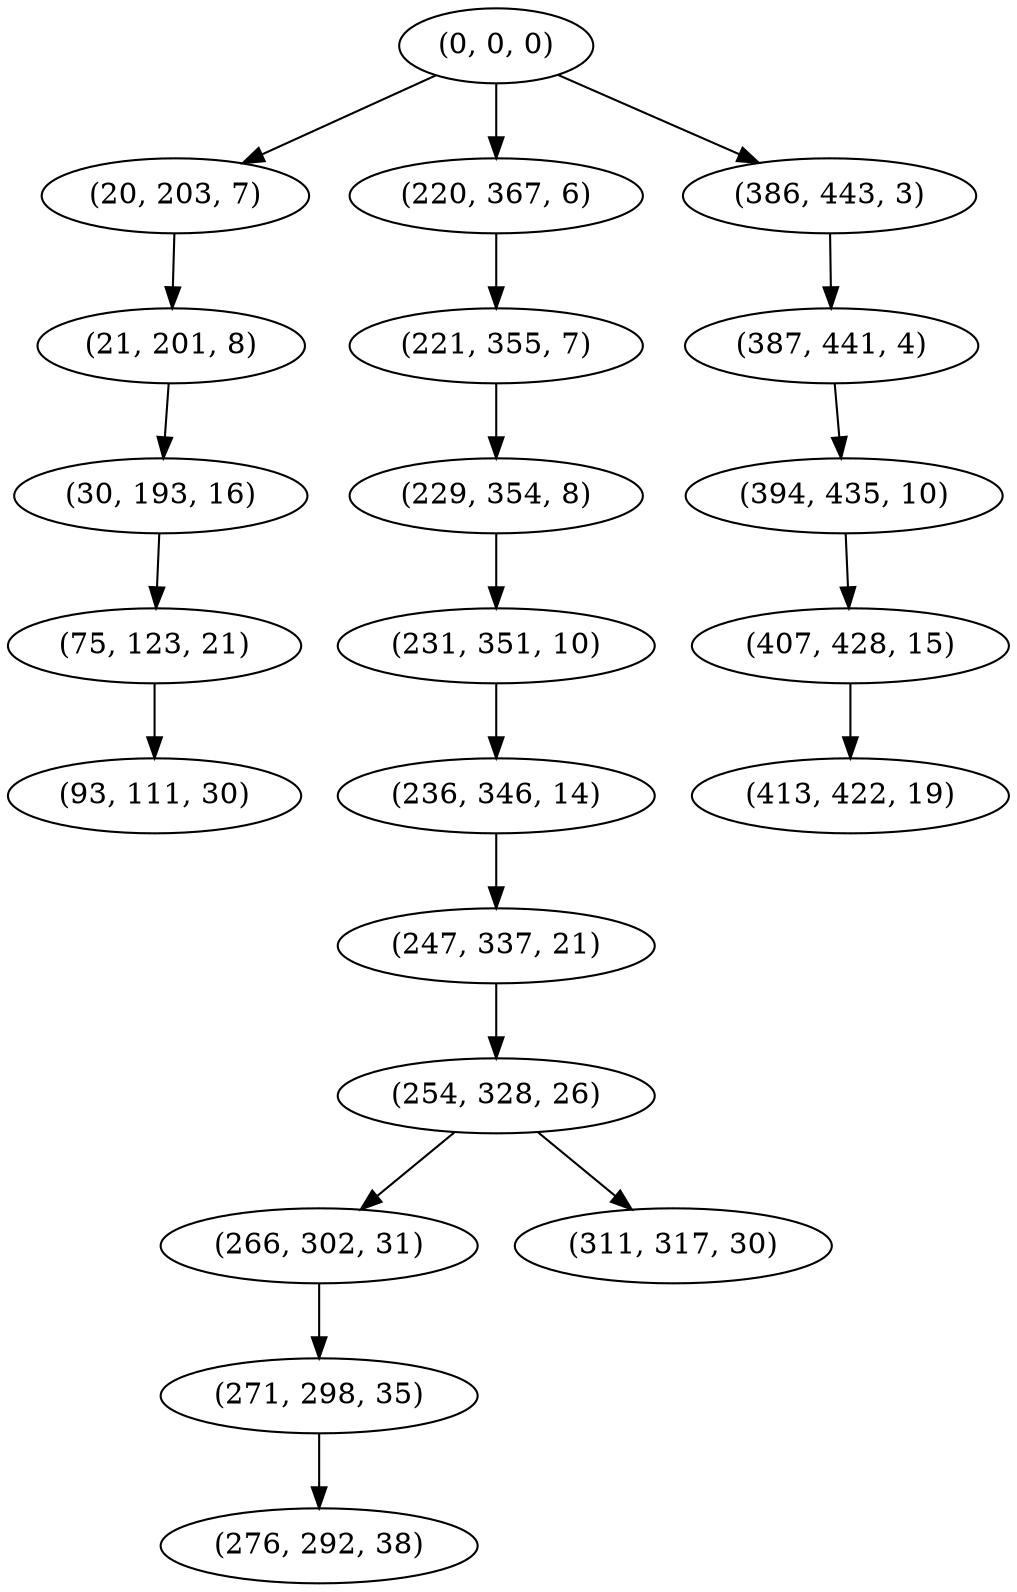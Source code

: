 digraph tree {
    "(0, 0, 0)";
    "(20, 203, 7)";
    "(21, 201, 8)";
    "(30, 193, 16)";
    "(75, 123, 21)";
    "(93, 111, 30)";
    "(220, 367, 6)";
    "(221, 355, 7)";
    "(229, 354, 8)";
    "(231, 351, 10)";
    "(236, 346, 14)";
    "(247, 337, 21)";
    "(254, 328, 26)";
    "(266, 302, 31)";
    "(271, 298, 35)";
    "(276, 292, 38)";
    "(311, 317, 30)";
    "(386, 443, 3)";
    "(387, 441, 4)";
    "(394, 435, 10)";
    "(407, 428, 15)";
    "(413, 422, 19)";
    "(0, 0, 0)" -> "(20, 203, 7)";
    "(0, 0, 0)" -> "(220, 367, 6)";
    "(0, 0, 0)" -> "(386, 443, 3)";
    "(20, 203, 7)" -> "(21, 201, 8)";
    "(21, 201, 8)" -> "(30, 193, 16)";
    "(30, 193, 16)" -> "(75, 123, 21)";
    "(75, 123, 21)" -> "(93, 111, 30)";
    "(220, 367, 6)" -> "(221, 355, 7)";
    "(221, 355, 7)" -> "(229, 354, 8)";
    "(229, 354, 8)" -> "(231, 351, 10)";
    "(231, 351, 10)" -> "(236, 346, 14)";
    "(236, 346, 14)" -> "(247, 337, 21)";
    "(247, 337, 21)" -> "(254, 328, 26)";
    "(254, 328, 26)" -> "(266, 302, 31)";
    "(254, 328, 26)" -> "(311, 317, 30)";
    "(266, 302, 31)" -> "(271, 298, 35)";
    "(271, 298, 35)" -> "(276, 292, 38)";
    "(386, 443, 3)" -> "(387, 441, 4)";
    "(387, 441, 4)" -> "(394, 435, 10)";
    "(394, 435, 10)" -> "(407, 428, 15)";
    "(407, 428, 15)" -> "(413, 422, 19)";
}
